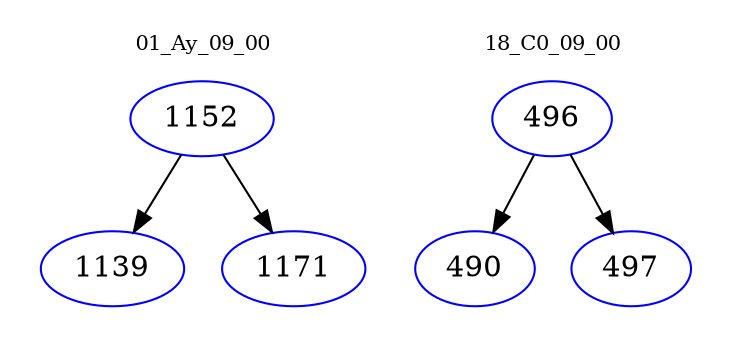 digraph{
subgraph cluster_0 {
color = white
label = "01_Ay_09_00";
fontsize=10;
T0_1152 [label="1152", color="blue"]
T0_1152 -> T0_1139 [color="black"]
T0_1139 [label="1139", color="blue"]
T0_1152 -> T0_1171 [color="black"]
T0_1171 [label="1171", color="blue"]
}
subgraph cluster_1 {
color = white
label = "18_C0_09_00";
fontsize=10;
T1_496 [label="496", color="blue"]
T1_496 -> T1_490 [color="black"]
T1_490 [label="490", color="blue"]
T1_496 -> T1_497 [color="black"]
T1_497 [label="497", color="blue"]
}
}

